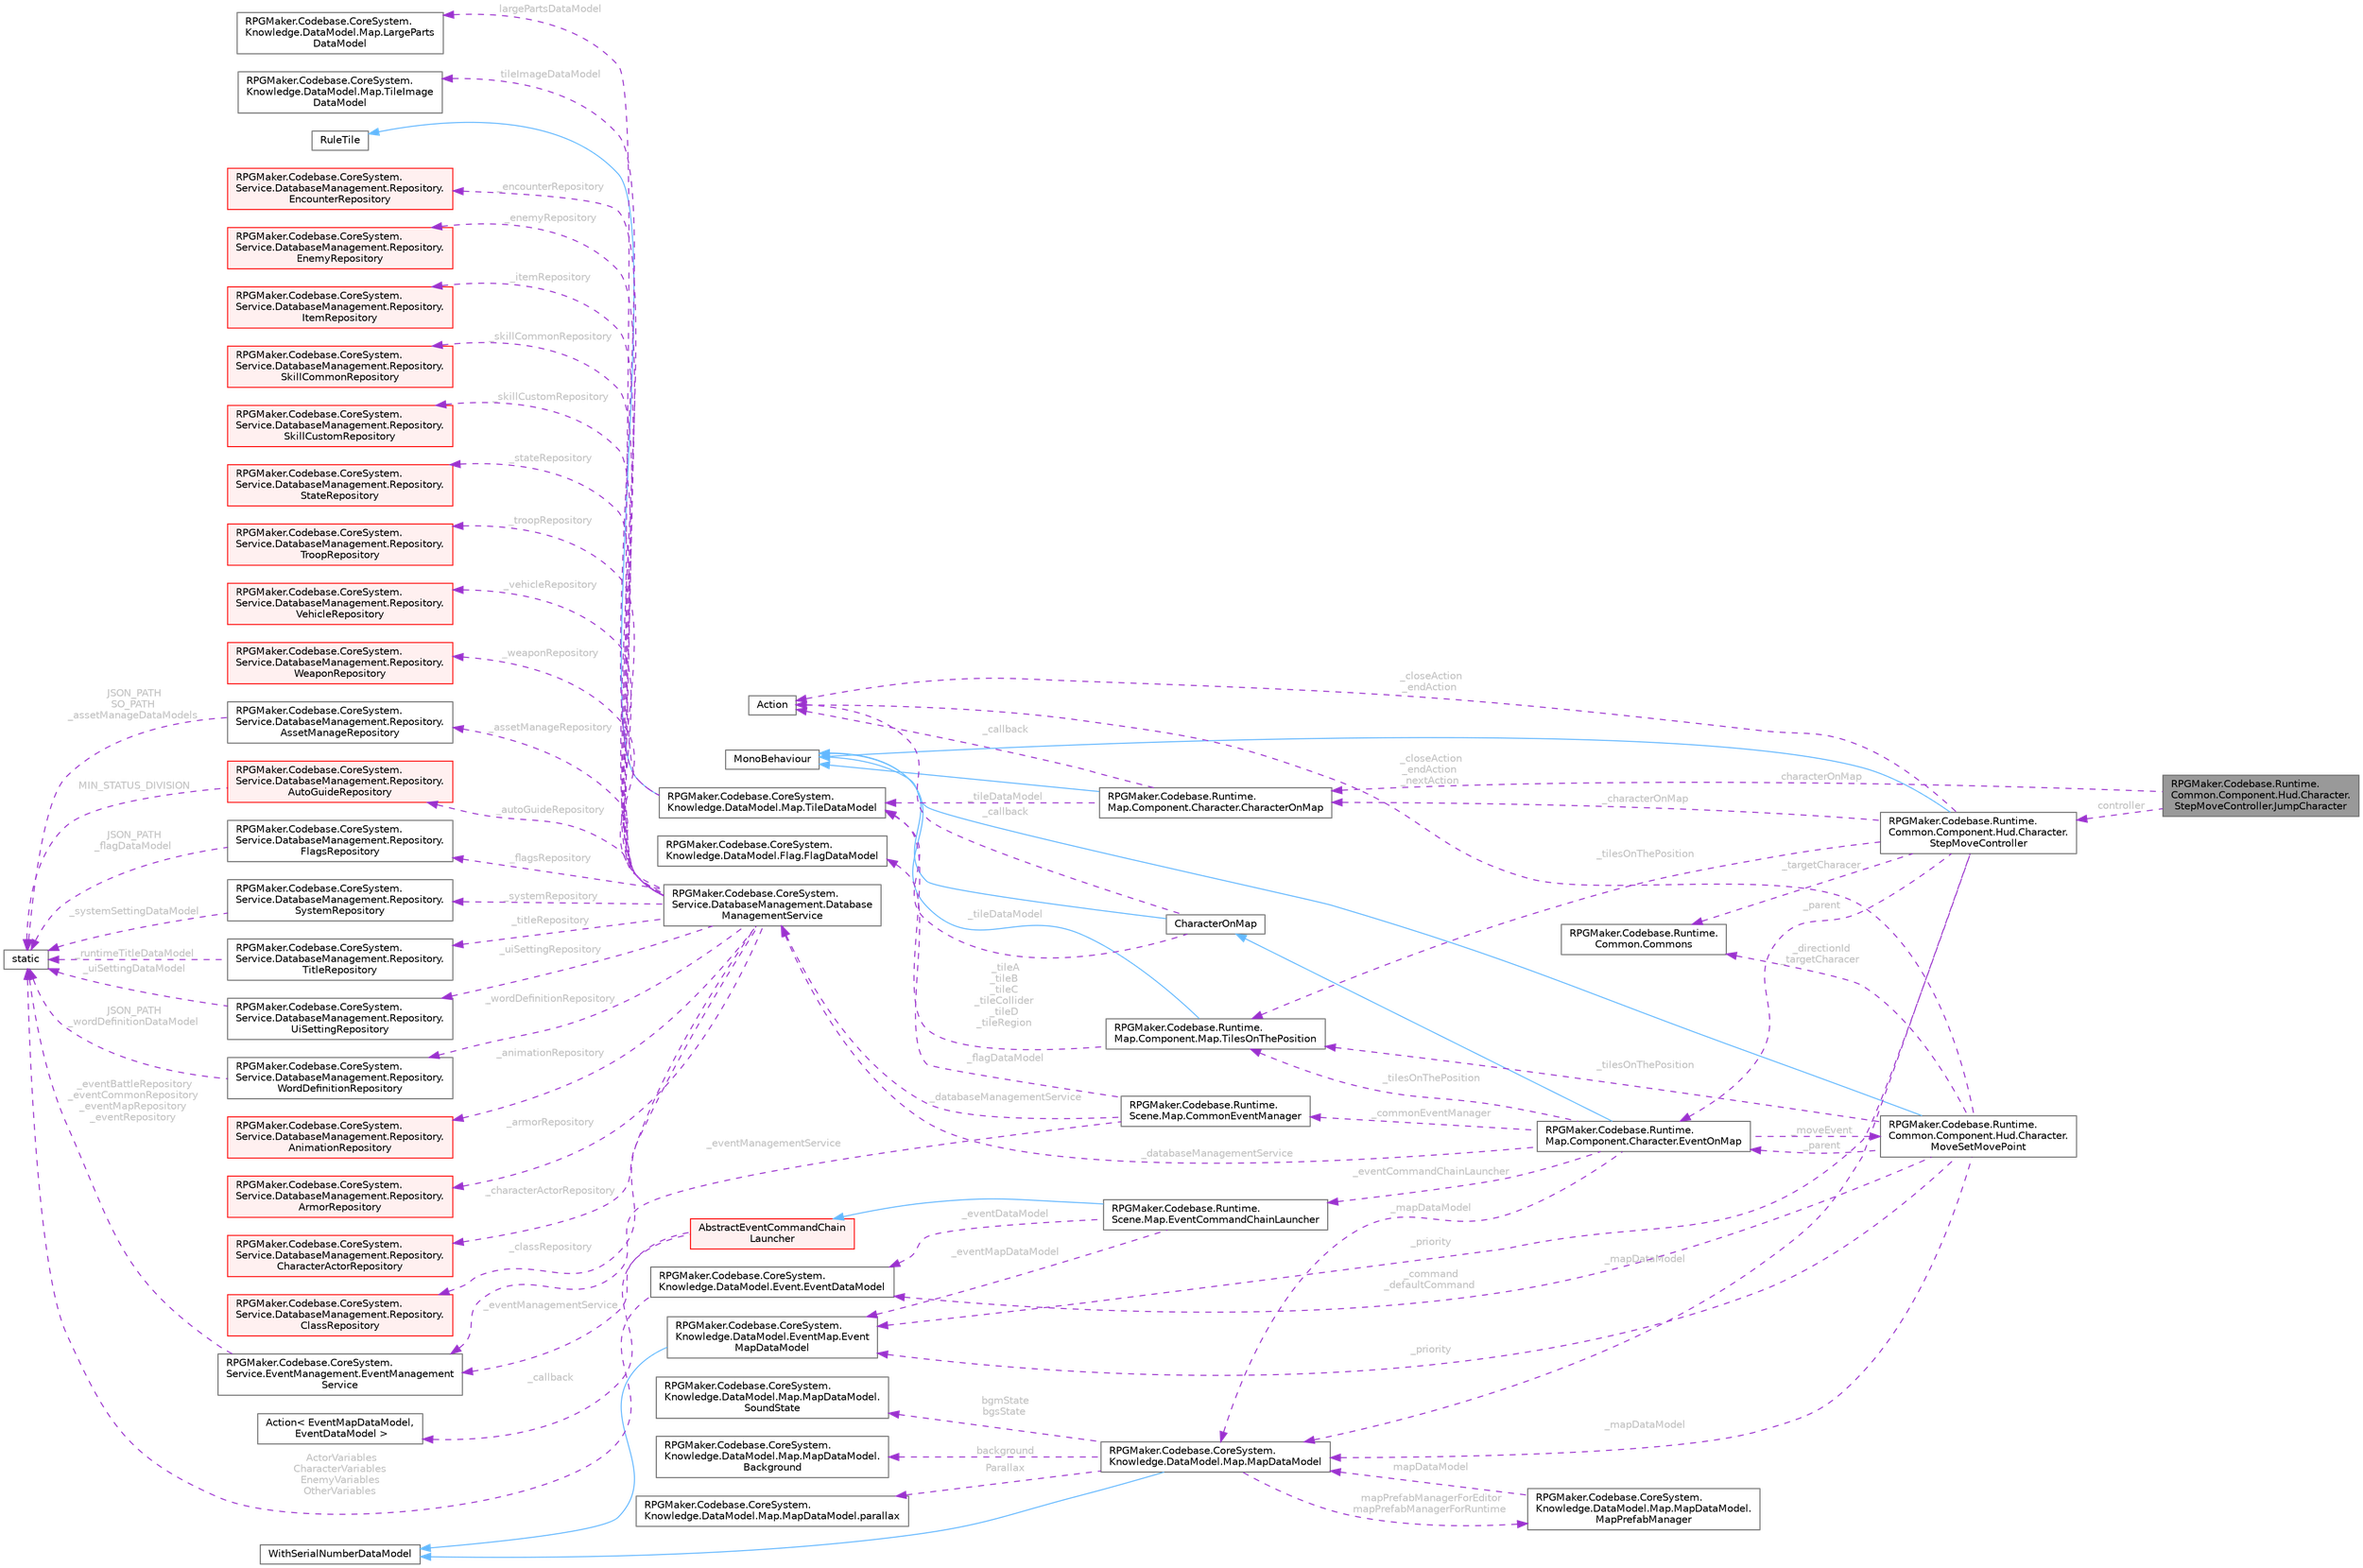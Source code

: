 digraph "RPGMaker.Codebase.Runtime.Common.Component.Hud.Character.StepMoveController.JumpCharacter"
{
 // LATEX_PDF_SIZE
  bgcolor="transparent";
  edge [fontname=Helvetica,fontsize=10,labelfontname=Helvetica,labelfontsize=10];
  node [fontname=Helvetica,fontsize=10,shape=box,height=0.2,width=0.4];
  rankdir="LR";
  Node1 [id="Node000001",label="RPGMaker.Codebase.Runtime.\lCommon.Component.Hud.Character.\lStepMoveController.JumpCharacter",height=0.2,width=0.4,color="gray40", fillcolor="grey60", style="filled", fontcolor="black",tooltip="😁 ジャンプ・キャラクター"];
  Node2 -> Node1 [id="edge1_Node000001_Node000002",dir="back",color="darkorchid3",style="dashed",tooltip=" ",label=" controller",fontcolor="grey" ];
  Node2 [id="Node000002",label="RPGMaker.Codebase.Runtime.\lCommon.Component.Hud.Character.\lStepMoveController",height=0.2,width=0.4,color="gray40", fillcolor="white", style="filled",URL="$d0/d39/class_r_p_g_maker_1_1_codebase_1_1_runtime_1_1_common_1_1_component_1_1_hud_1_1_character_1_1_step_move_controller.html",tooltip="😁 キャラクターの座標が必要 キャラクターの画像を変える必要がある"];
  Node3 -> Node2 [id="edge2_Node000002_Node000003",dir="back",color="steelblue1",style="solid",tooltip=" "];
  Node3 [id="Node000003",label="MonoBehaviour",height=0.2,width=0.4,color="gray40", fillcolor="white", style="filled",tooltip=" "];
  Node4 -> Node2 [id="edge3_Node000002_Node000004",dir="back",color="darkorchid3",style="dashed",tooltip=" ",label=" _closeAction\n_endAction",fontcolor="grey" ];
  Node4 [id="Node000004",label="Action",height=0.2,width=0.4,color="gray40", fillcolor="white", style="filled",tooltip=" "];
  Node5 -> Node2 [id="edge4_Node000002_Node000005",dir="back",color="darkorchid3",style="dashed",tooltip=" ",label=" _targetCharacer",fontcolor="grey" ];
  Node5 [id="Node000005",label="RPGMaker.Codebase.Runtime.\lCommon.Commons",height=0.2,width=0.4,color="gray40", fillcolor="white", style="filled",URL="$d8/d0e/class_r_p_g_maker_1_1_codebase_1_1_runtime_1_1_common_1_1_commons.html",tooltip="😁 Runtime, Editorのプレビュー, EditorのUIで共用するもの。"];
  Node6 -> Node2 [id="edge5_Node000002_Node000006",dir="back",color="darkorchid3",style="dashed",tooltip=" ",label=" _mapDataModel",fontcolor="grey" ];
  Node6 [id="Node000006",label="RPGMaker.Codebase.CoreSystem.\lKnowledge.DataModel.Map.MapDataModel",height=0.2,width=0.4,color="gray40", fillcolor="white", style="filled",URL="$d8/d51/class_r_p_g_maker_1_1_codebase_1_1_core_system_1_1_knowledge_1_1_data_model_1_1_map_1_1_map_data_model.html",tooltip="😁 マップ・データ・モデル"];
  Node7 -> Node6 [id="edge6_Node000006_Node000007",dir="back",color="steelblue1",style="solid",tooltip=" "];
  Node7 [id="Node000007",label="WithSerialNumberDataModel",height=0.2,width=0.4,color="gray40", fillcolor="white", style="filled",tooltip=" "];
  Node8 -> Node6 [id="edge7_Node000006_Node000008",dir="back",color="darkorchid3",style="dashed",tooltip=" ",label=" background",fontcolor="grey" ];
  Node8 [id="Node000008",label="RPGMaker.Codebase.CoreSystem.\lKnowledge.DataModel.Map.MapDataModel.\lBackground",height=0.2,width=0.4,color="gray40", fillcolor="white", style="filled",URL="$d0/d66/class_r_p_g_maker_1_1_codebase_1_1_core_system_1_1_knowledge_1_1_data_model_1_1_map_1_1_map_data_model_1_1_background.html",tooltip="😁 背景"];
  Node9 -> Node6 [id="edge8_Node000006_Node000009",dir="back",color="darkorchid3",style="dashed",tooltip=" ",label=" Parallax",fontcolor="grey" ];
  Node9 [id="Node000009",label="RPGMaker.Codebase.CoreSystem.\lKnowledge.DataModel.Map.MapDataModel.parallax",height=0.2,width=0.4,color="gray40", fillcolor="white", style="filled",URL="$d6/d59/class_r_p_g_maker_1_1_codebase_1_1_core_system_1_1_knowledge_1_1_data_model_1_1_map_1_1_map_data_model_1_1parallax.html",tooltip="😁 視差"];
  Node10 -> Node6 [id="edge9_Node000006_Node000010",dir="back",color="darkorchid3",style="dashed",tooltip=" ",label=" bgmState\nbgsState",fontcolor="grey" ];
  Node10 [id="Node000010",label="RPGMaker.Codebase.CoreSystem.\lKnowledge.DataModel.Map.MapDataModel.\lSoundState",height=0.2,width=0.4,color="gray40", fillcolor="white", style="filled",URL="$dc/d49/class_r_p_g_maker_1_1_codebase_1_1_core_system_1_1_knowledge_1_1_data_model_1_1_map_1_1_map_data_model_1_1_sound_state.html",tooltip="😁 音状態"];
  Node11 -> Node6 [id="edge10_Node000006_Node000011",dir="back",color="darkorchid3",style="dashed",tooltip=" ",label=" mapPrefabManagerForEditor\nmapPrefabManagerForRuntime",fontcolor="grey" ];
  Node11 [id="Node000011",label="RPGMaker.Codebase.CoreSystem.\lKnowledge.DataModel.Map.MapDataModel.\lMapPrefabManager",height=0.2,width=0.4,color="gray40", fillcolor="white", style="filled",URL="$dd/db9/class_r_p_g_maker_1_1_codebase_1_1_core_system_1_1_knowledge_1_1_data_model_1_1_map_1_1_map_data_model_1_1_map_prefab_manager.html",tooltip="😁 マップ・プレファブ管理"];
  Node6 -> Node11 [id="edge11_Node000011_Node000006",dir="back",color="darkorchid3",style="dashed",tooltip=" ",label=" mapDataModel",fontcolor="grey" ];
  Node12 -> Node2 [id="edge12_Node000002_Node000012",dir="back",color="darkorchid3",style="dashed",tooltip=" ",label=" _parent",fontcolor="grey" ];
  Node12 [id="Node000012",label="RPGMaker.Codebase.Runtime.\lMap.Component.Character.EventOnMap",height=0.2,width=0.4,color="gray40", fillcolor="white", style="filled",URL="$da/d39/class_r_p_g_maker_1_1_codebase_1_1_runtime_1_1_map_1_1_component_1_1_character_1_1_event_on_map.html",tooltip="😁 マップ上のイベント"];
  Node13 -> Node12 [id="edge13_Node000012_Node000013",dir="back",color="steelblue1",style="solid",tooltip=" "];
  Node13 [id="Node000013",label="CharacterOnMap",height=0.2,width=0.4,color="gray40", fillcolor="white", style="filled",URL="$d0/dad/class_r_p_g_maker_1_1_codebase_1_1_runtime_1_1_map_1_1_component_1_1_character_1_1_character_on_map.html",tooltip="😁 マップ上のキャラクター"];
  Node3 -> Node13 [id="edge14_Node000013_Node000003",dir="back",color="steelblue1",style="solid",tooltip=" "];
  Node4 -> Node13 [id="edge15_Node000013_Node000004",dir="back",color="darkorchid3",style="dashed",tooltip=" ",label=" _callback",fontcolor="grey" ];
  Node14 -> Node13 [id="edge16_Node000013_Node000014",dir="back",color="darkorchid3",style="dashed",tooltip=" ",label=" _tileDataModel",fontcolor="grey" ];
  Node14 [id="Node000014",label="RPGMaker.Codebase.CoreSystem.\lKnowledge.DataModel.Map.TileDataModel",height=0.2,width=0.4,color="gray40", fillcolor="white", style="filled",URL="$d8/d26/class_r_p_g_maker_1_1_codebase_1_1_core_system_1_1_knowledge_1_1_data_model_1_1_map_1_1_tile_data_model.html",tooltip="😁 タイル・データ・モデル"];
  Node15 -> Node14 [id="edge17_Node000014_Node000015",dir="back",color="steelblue1",style="solid",tooltip=" "];
  Node15 [id="Node000015",label="RuleTile",height=0.2,width=0.4,color="gray40", fillcolor="white", style="filled",tooltip=" "];
  Node16 -> Node14 [id="edge18_Node000014_Node000016",dir="back",color="darkorchid3",style="dashed",tooltip=" ",label=" largePartsDataModel",fontcolor="grey" ];
  Node16 [id="Node000016",label="RPGMaker.Codebase.CoreSystem.\lKnowledge.DataModel.Map.LargeParts\lDataModel",height=0.2,width=0.4,color="gray40", fillcolor="white", style="filled",URL="$d2/d0f/class_r_p_g_maker_1_1_codebase_1_1_core_system_1_1_knowledge_1_1_data_model_1_1_map_1_1_large_parts_data_model.html",tooltip="😁 大パーツ・データ・モデル"];
  Node17 -> Node14 [id="edge19_Node000014_Node000017",dir="back",color="darkorchid3",style="dashed",tooltip=" ",label=" tileImageDataModel",fontcolor="grey" ];
  Node17 [id="Node000017",label="RPGMaker.Codebase.CoreSystem.\lKnowledge.DataModel.Map.TileImage\lDataModel",height=0.2,width=0.4,color="gray40", fillcolor="white", style="filled",URL="$d2/d8c/class_r_p_g_maker_1_1_codebase_1_1_core_system_1_1_knowledge_1_1_data_model_1_1_map_1_1_tile_image_data_model.html",tooltip="😁 タイル・イメージ・データ・モデル"];
  Node6 -> Node12 [id="edge20_Node000012_Node000006",dir="back",color="darkorchid3",style="dashed",tooltip=" ",label=" _mapDataModel",fontcolor="grey" ];
  Node18 -> Node12 [id="edge21_Node000012_Node000018",dir="back",color="darkorchid3",style="dashed",tooltip=" ",label=" _moveEvent",fontcolor="grey" ];
  Node18 [id="Node000018",label="RPGMaker.Codebase.Runtime.\lCommon.Component.Hud.Character.\lMoveSetMovePoint",height=0.2,width=0.4,color="gray40", fillcolor="white", style="filled",URL="$d9/dcc/class_r_p_g_maker_1_1_codebase_1_1_runtime_1_1_common_1_1_component_1_1_hud_1_1_character_1_1_move_set_move_point.html",tooltip="😁 キャラクターの座標が必要 キャラクターの画像を変える必要がある"];
  Node3 -> Node18 [id="edge22_Node000018_Node000003",dir="back",color="steelblue1",style="solid",tooltip=" "];
  Node4 -> Node18 [id="edge23_Node000018_Node000004",dir="back",color="darkorchid3",style="dashed",tooltip=" ",label=" _closeAction\n_endAction\n_nextAction",fontcolor="grey" ];
  Node19 -> Node18 [id="edge24_Node000018_Node000019",dir="back",color="darkorchid3",style="dashed",tooltip=" ",label=" _command\n_defaultCommand",fontcolor="grey" ];
  Node19 [id="Node000019",label="RPGMaker.Codebase.CoreSystem.\lKnowledge.DataModel.Event.EventDataModel",height=0.2,width=0.4,color="gray40", fillcolor="white", style="filled",URL="$d3/d9a/class_r_p_g_maker_1_1_codebase_1_1_core_system_1_1_knowledge_1_1_data_model_1_1_event_1_1_event_data_model.html",tooltip="😁 イベント・データ・モデル"];
  Node20 -> Node19 [id="edge25_Node000019_Node000020",dir="back",color="darkorchid3",style="dashed",tooltip=" ",label=" ActorVariables\nCharacterVariables\nEnemyVariables\nOtherVariables",fontcolor="grey" ];
  Node20 [id="Node000020",label="static",height=0.2,width=0.4,color="gray40", fillcolor="white", style="filled",tooltip=" "];
  Node5 -> Node18 [id="edge26_Node000018_Node000005",dir="back",color="darkorchid3",style="dashed",tooltip=" ",label=" _directionId\n_targetCharacer",fontcolor="grey" ];
  Node6 -> Node18 [id="edge27_Node000018_Node000006",dir="back",color="darkorchid3",style="dashed",tooltip=" ",label=" _mapDataModel",fontcolor="grey" ];
  Node12 -> Node18 [id="edge28_Node000018_Node000012",dir="back",color="darkorchid3",style="dashed",tooltip=" ",label=" _parent",fontcolor="grey" ];
  Node21 -> Node18 [id="edge29_Node000018_Node000021",dir="back",color="darkorchid3",style="dashed",tooltip=" ",label=" _priority",fontcolor="grey" ];
  Node21 [id="Node000021",label="RPGMaker.Codebase.CoreSystem.\lKnowledge.DataModel.EventMap.Event\lMapDataModel",height=0.2,width=0.4,color="gray40", fillcolor="white", style="filled",URL="$df/d2c/class_r_p_g_maker_1_1_codebase_1_1_core_system_1_1_knowledge_1_1_data_model_1_1_event_map_1_1_event_map_data_model.html",tooltip="😁 イベント・マップ・データ・モデル"];
  Node7 -> Node21 [id="edge30_Node000021_Node000007",dir="back",color="steelblue1",style="solid",tooltip=" "];
  Node22 -> Node18 [id="edge31_Node000018_Node000022",dir="back",color="darkorchid3",style="dashed",tooltip=" ",label=" _tilesOnThePosition",fontcolor="grey" ];
  Node22 [id="Node000022",label="RPGMaker.Codebase.Runtime.\lMap.Component.Map.TilesOnThePosition",height=0.2,width=0.4,color="gray40", fillcolor="white", style="filled",URL="$d6/dfd/class_r_p_g_maker_1_1_codebase_1_1_runtime_1_1_map_1_1_component_1_1_map_1_1_tiles_on_the_position.html",tooltip="😁 ポジション上のタイル"];
  Node3 -> Node22 [id="edge32_Node000022_Node000003",dir="back",color="steelblue1",style="solid",tooltip=" "];
  Node14 -> Node22 [id="edge33_Node000022_Node000014",dir="back",color="darkorchid3",style="dashed",tooltip=" ",label=" _tileA\n_tileB\n_tileC\n_tileCollider\n_tileD\n_tileRegion",fontcolor="grey" ];
  Node22 -> Node12 [id="edge34_Node000012_Node000022",dir="back",color="darkorchid3",style="dashed",tooltip=" ",label=" _tilesOnThePosition",fontcolor="grey" ];
  Node23 -> Node12 [id="edge35_Node000012_Node000023",dir="back",color="darkorchid3",style="dashed",tooltip=" ",label=" _eventCommandChainLauncher",fontcolor="grey" ];
  Node23 [id="Node000023",label="RPGMaker.Codebase.Runtime.\lScene.Map.EventCommandChainLauncher",height=0.2,width=0.4,color="gray40", fillcolor="white", style="filled",URL="$d8/dfc/class_r_p_g_maker_1_1_codebase_1_1_runtime_1_1_scene_1_1_map_1_1_event_command_chain_launcher.html",tooltip="😁 イベント共通鎖ランチャー"];
  Node24 -> Node23 [id="edge36_Node000023_Node000024",dir="back",color="steelblue1",style="solid",tooltip=" "];
  Node24 [id="Node000024",label="AbstractEventCommandChain\lLauncher",height=0.2,width=0.4,color="red", fillcolor="#FFF0F0", style="filled",URL="$d4/dd0/class_r_p_g_maker_1_1_codebase_1_1_runtime_1_1_event_1_1_abstract_event_command_chain_launcher.html",tooltip="😁 イベントのChainLauncherの基底クラス"];
  Node25 -> Node24 [id="edge37_Node000024_Node000025",dir="back",color="darkorchid3",style="dashed",tooltip=" ",label=" _callback",fontcolor="grey" ];
  Node25 [id="Node000025",label="Action\< EventMapDataModel,\l EventDataModel \>",height=0.2,width=0.4,color="gray40", fillcolor="white", style="filled",tooltip=" "];
  Node27 -> Node24 [id="edge38_Node000024_Node000027",dir="back",color="darkorchid3",style="dashed",tooltip=" ",label=" _eventManagementService",fontcolor="grey" ];
  Node27 [id="Node000027",label="RPGMaker.Codebase.CoreSystem.\lService.EventManagement.EventManagement\lService",height=0.2,width=0.4,color="gray40", fillcolor="white", style="filled",URL="$d5/d7b/class_r_p_g_maker_1_1_codebase_1_1_core_system_1_1_service_1_1_event_management_1_1_event_management_service.html",tooltip="😁 イベント管理サービス"];
  Node20 -> Node27 [id="edge39_Node000027_Node000020",dir="back",color="darkorchid3",style="dashed",tooltip=" ",label=" _eventBattleRepository\n_eventCommonRepository\n_eventMapRepository\n_eventRepository",fontcolor="grey" ];
  Node21 -> Node23 [id="edge40_Node000023_Node000021",dir="back",color="darkorchid3",style="dashed",tooltip=" ",label=" _eventMapDataModel",fontcolor="grey" ];
  Node19 -> Node23 [id="edge41_Node000023_Node000019",dir="back",color="darkorchid3",style="dashed",tooltip=" ",label=" _eventDataModel",fontcolor="grey" ];
  Node28 -> Node12 [id="edge42_Node000012_Node000028",dir="back",color="darkorchid3",style="dashed",tooltip=" ",label=" _databaseManagementService",fontcolor="grey" ];
  Node28 [id="Node000028",label="RPGMaker.Codebase.CoreSystem.\lService.DatabaseManagement.Database\lManagementService",height=0.2,width=0.4,color="gray40", fillcolor="white", style="filled",URL="$db/db0/class_r_p_g_maker_1_1_codebase_1_1_core_system_1_1_service_1_1_database_management_1_1_database_management_service.html",tooltip="😁 データベース管理サービス"];
  Node29 -> Node28 [id="edge43_Node000028_Node000029",dir="back",color="darkorchid3",style="dashed",tooltip=" ",label=" _animationRepository",fontcolor="grey" ];
  Node29 [id="Node000029",label="RPGMaker.Codebase.CoreSystem.\lService.DatabaseManagement.Repository.\lAnimationRepository",height=0.2,width=0.4,color="red", fillcolor="#FFF0F0", style="filled",URL="$d5/deb/class_r_p_g_maker_1_1_codebase_1_1_core_system_1_1_service_1_1_database_management_1_1_repository_1_1_animation_repository.html",tooltip="😁 アニメーション置き場"];
  Node31 -> Node28 [id="edge44_Node000028_Node000031",dir="back",color="darkorchid3",style="dashed",tooltip=" ",label=" _armorRepository",fontcolor="grey" ];
  Node31 [id="Node000031",label="RPGMaker.Codebase.CoreSystem.\lService.DatabaseManagement.Repository.\lArmorRepository",height=0.2,width=0.4,color="red", fillcolor="#FFF0F0", style="filled",URL="$d5/d5e/class_r_p_g_maker_1_1_codebase_1_1_core_system_1_1_service_1_1_database_management_1_1_repository_1_1_armor_repository.html",tooltip="😁 防具置き場"];
  Node33 -> Node28 [id="edge45_Node000028_Node000033",dir="back",color="darkorchid3",style="dashed",tooltip=" ",label=" _assetManageRepository",fontcolor="grey" ];
  Node33 [id="Node000033",label="RPGMaker.Codebase.CoreSystem.\lService.DatabaseManagement.Repository.\lAssetManageRepository",height=0.2,width=0.4,color="gray40", fillcolor="white", style="filled",URL="$d7/db3/class_r_p_g_maker_1_1_codebase_1_1_core_system_1_1_service_1_1_database_management_1_1_repository_1_1_asset_manage_repository.html",tooltip="😁 資産管理置き場"];
  Node20 -> Node33 [id="edge46_Node000033_Node000020",dir="back",color="darkorchid3",style="dashed",tooltip=" ",label=" JSON_PATH\nSO_PATH\n_assetManageDataModels",fontcolor="grey" ];
  Node34 -> Node28 [id="edge47_Node000028_Node000034",dir="back",color="darkorchid3",style="dashed",tooltip=" ",label=" _autoGuideRepository",fontcolor="grey" ];
  Node34 [id="Node000034",label="RPGMaker.Codebase.CoreSystem.\lService.DatabaseManagement.Repository.\lAutoGuideRepository",height=0.2,width=0.4,color="red", fillcolor="#FFF0F0", style="filled",URL="$dc/d23/class_r_p_g_maker_1_1_codebase_1_1_core_system_1_1_service_1_1_database_management_1_1_repository_1_1_auto_guide_repository.html",tooltip="😁 自動ガイド置き場"];
  Node20 -> Node34 [id="edge48_Node000034_Node000020",dir="back",color="darkorchid3",style="dashed",tooltip=" ",label=" MIN_STATUS_DIVISION",fontcolor="grey" ];
  Node36 -> Node28 [id="edge49_Node000028_Node000036",dir="back",color="darkorchid3",style="dashed",tooltip=" ",label=" _characterActorRepository",fontcolor="grey" ];
  Node36 [id="Node000036",label="RPGMaker.Codebase.CoreSystem.\lService.DatabaseManagement.Repository.\lCharacterActorRepository",height=0.2,width=0.4,color="red", fillcolor="#FFF0F0", style="filled",URL="$dc/d27/class_r_p_g_maker_1_1_codebase_1_1_core_system_1_1_service_1_1_database_management_1_1_repositor67544213d6af3013901ca89c3e4d5d21.html",tooltip="😁 キャラクター・アクター置き場"];
  Node38 -> Node28 [id="edge50_Node000028_Node000038",dir="back",color="darkorchid3",style="dashed",tooltip=" ",label=" _classRepository",fontcolor="grey" ];
  Node38 [id="Node000038",label="RPGMaker.Codebase.CoreSystem.\lService.DatabaseManagement.Repository.\lClassRepository",height=0.2,width=0.4,color="red", fillcolor="#FFF0F0", style="filled",URL="$d5/df3/class_r_p_g_maker_1_1_codebase_1_1_core_system_1_1_service_1_1_database_management_1_1_repository_1_1_class_repository.html",tooltip="😁 クラス置き場"];
  Node40 -> Node28 [id="edge51_Node000028_Node000040",dir="back",color="darkorchid3",style="dashed",tooltip=" ",label=" _encounterRepository",fontcolor="grey" ];
  Node40 [id="Node000040",label="RPGMaker.Codebase.CoreSystem.\lService.DatabaseManagement.Repository.\lEncounterRepository",height=0.2,width=0.4,color="red", fillcolor="#FFF0F0", style="filled",URL="$d3/dae/class_r_p_g_maker_1_1_codebase_1_1_core_system_1_1_service_1_1_database_management_1_1_repository_1_1_encounter_repository.html",tooltip="😁 遭遇置き場"];
  Node42 -> Node28 [id="edge52_Node000028_Node000042",dir="back",color="darkorchid3",style="dashed",tooltip=" ",label=" _enemyRepository",fontcolor="grey" ];
  Node42 [id="Node000042",label="RPGMaker.Codebase.CoreSystem.\lService.DatabaseManagement.Repository.\lEnemyRepository",height=0.2,width=0.4,color="red", fillcolor="#FFF0F0", style="filled",URL="$d4/d59/class_r_p_g_maker_1_1_codebase_1_1_core_system_1_1_service_1_1_database_management_1_1_repository_1_1_enemy_repository.html",tooltip="😁 敵置き場"];
  Node44 -> Node28 [id="edge53_Node000028_Node000044",dir="back",color="darkorchid3",style="dashed",tooltip=" ",label=" _flagsRepository",fontcolor="grey" ];
  Node44 [id="Node000044",label="RPGMaker.Codebase.CoreSystem.\lService.DatabaseManagement.Repository.\lFlagsRepository",height=0.2,width=0.4,color="gray40", fillcolor="white", style="filled",URL="$dd/db4/class_r_p_g_maker_1_1_codebase_1_1_core_system_1_1_service_1_1_database_management_1_1_repository_1_1_flags_repository.html",tooltip="😁 フラグ置き場"];
  Node20 -> Node44 [id="edge54_Node000044_Node000020",dir="back",color="darkorchid3",style="dashed",tooltip=" ",label=" JSON_PATH\n_flagDataModel",fontcolor="grey" ];
  Node45 -> Node28 [id="edge55_Node000028_Node000045",dir="back",color="darkorchid3",style="dashed",tooltip=" ",label=" _itemRepository",fontcolor="grey" ];
  Node45 [id="Node000045",label="RPGMaker.Codebase.CoreSystem.\lService.DatabaseManagement.Repository.\lItemRepository",height=0.2,width=0.4,color="red", fillcolor="#FFF0F0", style="filled",URL="$dd/d1d/class_r_p_g_maker_1_1_codebase_1_1_core_system_1_1_service_1_1_database_management_1_1_repository_1_1_item_repository.html",tooltip="😁 アイテム置き場"];
  Node47 -> Node28 [id="edge56_Node000028_Node000047",dir="back",color="darkorchid3",style="dashed",tooltip=" ",label=" _skillCommonRepository",fontcolor="grey" ];
  Node47 [id="Node000047",label="RPGMaker.Codebase.CoreSystem.\lService.DatabaseManagement.Repository.\lSkillCommonRepository",height=0.2,width=0.4,color="red", fillcolor="#FFF0F0", style="filled",URL="$da/d52/class_r_p_g_maker_1_1_codebase_1_1_core_system_1_1_service_1_1_database_management_1_1_repository_1_1_skill_common_repository.html",tooltip="😁 スキル共通置き場"];
  Node49 -> Node28 [id="edge57_Node000028_Node000049",dir="back",color="darkorchid3",style="dashed",tooltip=" ",label=" _skillCustomRepository",fontcolor="grey" ];
  Node49 [id="Node000049",label="RPGMaker.Codebase.CoreSystem.\lService.DatabaseManagement.Repository.\lSkillCustomRepository",height=0.2,width=0.4,color="red", fillcolor="#FFF0F0", style="filled",URL="$df/d9d/class_r_p_g_maker_1_1_codebase_1_1_core_system_1_1_service_1_1_database_management_1_1_repository_1_1_skill_custom_repository.html",tooltip="😁 スキル・カスタム置き場"];
  Node51 -> Node28 [id="edge58_Node000028_Node000051",dir="back",color="darkorchid3",style="dashed",tooltip=" ",label=" _stateRepository",fontcolor="grey" ];
  Node51 [id="Node000051",label="RPGMaker.Codebase.CoreSystem.\lService.DatabaseManagement.Repository.\lStateRepository",height=0.2,width=0.4,color="red", fillcolor="#FFF0F0", style="filled",URL="$d0/d34/class_r_p_g_maker_1_1_codebase_1_1_core_system_1_1_service_1_1_database_management_1_1_repository_1_1_state_repository.html",tooltip="😁 状態置き場"];
  Node53 -> Node28 [id="edge59_Node000028_Node000053",dir="back",color="darkorchid3",style="dashed",tooltip=" ",label=" _systemRepository",fontcolor="grey" ];
  Node53 [id="Node000053",label="RPGMaker.Codebase.CoreSystem.\lService.DatabaseManagement.Repository.\lSystemRepository",height=0.2,width=0.4,color="gray40", fillcolor="white", style="filled",URL="$d6/d55/class_r_p_g_maker_1_1_codebase_1_1_core_system_1_1_service_1_1_database_management_1_1_repository_1_1_system_repository.html",tooltip="😁 システム置き場"];
  Node20 -> Node53 [id="edge60_Node000053_Node000020",dir="back",color="darkorchid3",style="dashed",tooltip=" ",label=" _systemSettingDataModel",fontcolor="grey" ];
  Node54 -> Node28 [id="edge61_Node000028_Node000054",dir="back",color="darkorchid3",style="dashed",tooltip=" ",label=" _titleRepository",fontcolor="grey" ];
  Node54 [id="Node000054",label="RPGMaker.Codebase.CoreSystem.\lService.DatabaseManagement.Repository.\lTitleRepository",height=0.2,width=0.4,color="gray40", fillcolor="white", style="filled",URL="$d6/d61/class_r_p_g_maker_1_1_codebase_1_1_core_system_1_1_service_1_1_database_management_1_1_repository_1_1_title_repository.html",tooltip="😁 タイトル置き場"];
  Node20 -> Node54 [id="edge62_Node000054_Node000020",dir="back",color="darkorchid3",style="dashed",tooltip=" ",label=" _runtimeTitleDataModel",fontcolor="grey" ];
  Node55 -> Node28 [id="edge63_Node000028_Node000055",dir="back",color="darkorchid3",style="dashed",tooltip=" ",label=" _troopRepository",fontcolor="grey" ];
  Node55 [id="Node000055",label="RPGMaker.Codebase.CoreSystem.\lService.DatabaseManagement.Repository.\lTroopRepository",height=0.2,width=0.4,color="red", fillcolor="#FFF0F0", style="filled",URL="$d6/d3e/class_r_p_g_maker_1_1_codebase_1_1_core_system_1_1_service_1_1_database_management_1_1_repository_1_1_troop_repository.html",tooltip="😁 部隊置き場"];
  Node57 -> Node28 [id="edge64_Node000028_Node000057",dir="back",color="darkorchid3",style="dashed",tooltip=" ",label=" _uiSettingRepository",fontcolor="grey" ];
  Node57 [id="Node000057",label="RPGMaker.Codebase.CoreSystem.\lService.DatabaseManagement.Repository.\lUiSettingRepository",height=0.2,width=0.4,color="gray40", fillcolor="white", style="filled",URL="$de/d41/class_r_p_g_maker_1_1_codebase_1_1_core_system_1_1_service_1_1_database_management_1_1_repository_1_1_ui_setting_repository.html",tooltip="😁 ユーザー・インターフェース設定置き場"];
  Node20 -> Node57 [id="edge65_Node000057_Node000020",dir="back",color="darkorchid3",style="dashed",tooltip=" ",label=" _uiSettingDataModel",fontcolor="grey" ];
  Node58 -> Node28 [id="edge66_Node000028_Node000058",dir="back",color="darkorchid3",style="dashed",tooltip=" ",label=" _vehicleRepository",fontcolor="grey" ];
  Node58 [id="Node000058",label="RPGMaker.Codebase.CoreSystem.\lService.DatabaseManagement.Repository.\lVehicleRepository",height=0.2,width=0.4,color="red", fillcolor="#FFF0F0", style="filled",URL="$dc/dcd/class_r_p_g_maker_1_1_codebase_1_1_core_system_1_1_service_1_1_database_management_1_1_repository_1_1_vehicle_repository.html",tooltip="😁 乗り物置き場"];
  Node60 -> Node28 [id="edge67_Node000028_Node000060",dir="back",color="darkorchid3",style="dashed",tooltip=" ",label=" _weaponRepository",fontcolor="grey" ];
  Node60 [id="Node000060",label="RPGMaker.Codebase.CoreSystem.\lService.DatabaseManagement.Repository.\lWeaponRepository",height=0.2,width=0.4,color="red", fillcolor="#FFF0F0", style="filled",URL="$de/d23/class_r_p_g_maker_1_1_codebase_1_1_core_system_1_1_service_1_1_database_management_1_1_repository_1_1_weapon_repository.html",tooltip="😁 武器置き場"];
  Node62 -> Node28 [id="edge68_Node000028_Node000062",dir="back",color="darkorchid3",style="dashed",tooltip=" ",label=" _wordDefinitionRepository",fontcolor="grey" ];
  Node62 [id="Node000062",label="RPGMaker.Codebase.CoreSystem.\lService.DatabaseManagement.Repository.\lWordDefinitionRepository",height=0.2,width=0.4,color="gray40", fillcolor="white", style="filled",URL="$d0/d25/class_r_p_g_maker_1_1_codebase_1_1_core_system_1_1_service_1_1_database_management_1_1_repositor810f9e3871d1afeaa788d9c5df5cdd13.html",tooltip="😁 単語定義置き場"];
  Node20 -> Node62 [id="edge69_Node000062_Node000020",dir="back",color="darkorchid3",style="dashed",tooltip=" ",label=" JSON_PATH\n_wordDefinitionDataModel",fontcolor="grey" ];
  Node63 -> Node12 [id="edge70_Node000012_Node000063",dir="back",color="darkorchid3",style="dashed",tooltip=" ",label=" _commonEventManager",fontcolor="grey" ];
  Node63 [id="Node000063",label="RPGMaker.Codebase.Runtime.\lScene.Map.CommonEventManager",height=0.2,width=0.4,color="gray40", fillcolor="white", style="filled",URL="$d6/d00/class_r_p_g_maker_1_1_codebase_1_1_runtime_1_1_scene_1_1_map_1_1_common_event_manager.html",tooltip="😁 共通イベント管理機"];
  Node28 -> Node63 [id="edge71_Node000063_Node000028",dir="back",color="darkorchid3",style="dashed",tooltip=" ",label=" _databaseManagementService",fontcolor="grey" ];
  Node27 -> Node63 [id="edge72_Node000063_Node000027",dir="back",color="darkorchid3",style="dashed",tooltip=" ",label=" _eventManagementService",fontcolor="grey" ];
  Node64 -> Node63 [id="edge73_Node000063_Node000064",dir="back",color="darkorchid3",style="dashed",tooltip=" ",label=" _flagDataModel",fontcolor="grey" ];
  Node64 [id="Node000064",label="RPGMaker.Codebase.CoreSystem.\lKnowledge.DataModel.Flag.FlagDataModel",height=0.2,width=0.4,color="gray40", fillcolor="white", style="filled",URL="$df/dea/class_r_p_g_maker_1_1_codebase_1_1_core_system_1_1_knowledge_1_1_data_model_1_1_flag_1_1_flag_data_model.html",tooltip="😁 フラグ・データ・モデル"];
  Node65 -> Node2 [id="edge74_Node000002_Node000065",dir="back",color="darkorchid3",style="dashed",tooltip=" ",label=" _characterOnMap",fontcolor="grey" ];
  Node65 [id="Node000065",label="RPGMaker.Codebase.Runtime.\lMap.Component.Character.CharacterOnMap",height=0.2,width=0.4,color="gray40", fillcolor="white", style="filled",URL="$d0/dad/class_r_p_g_maker_1_1_codebase_1_1_runtime_1_1_map_1_1_component_1_1_character_1_1_character_on_map.html",tooltip="😁 マップ上のキャラクター"];
  Node3 -> Node65 [id="edge75_Node000065_Node000003",dir="back",color="steelblue1",style="solid",tooltip=" "];
  Node4 -> Node65 [id="edge76_Node000065_Node000004",dir="back",color="darkorchid3",style="dashed",tooltip=" ",label=" _callback",fontcolor="grey" ];
  Node14 -> Node65 [id="edge77_Node000065_Node000014",dir="back",color="darkorchid3",style="dashed",tooltip=" ",label=" _tileDataModel",fontcolor="grey" ];
  Node21 -> Node2 [id="edge78_Node000002_Node000021",dir="back",color="darkorchid3",style="dashed",tooltip=" ",label=" _priority",fontcolor="grey" ];
  Node22 -> Node2 [id="edge79_Node000002_Node000022",dir="back",color="darkorchid3",style="dashed",tooltip=" ",label=" _tilesOnThePosition",fontcolor="grey" ];
  Node65 -> Node1 [id="edge80_Node000001_Node000065",dir="back",color="darkorchid3",style="dashed",tooltip=" ",label=" characterOnMap",fontcolor="grey" ];
}
